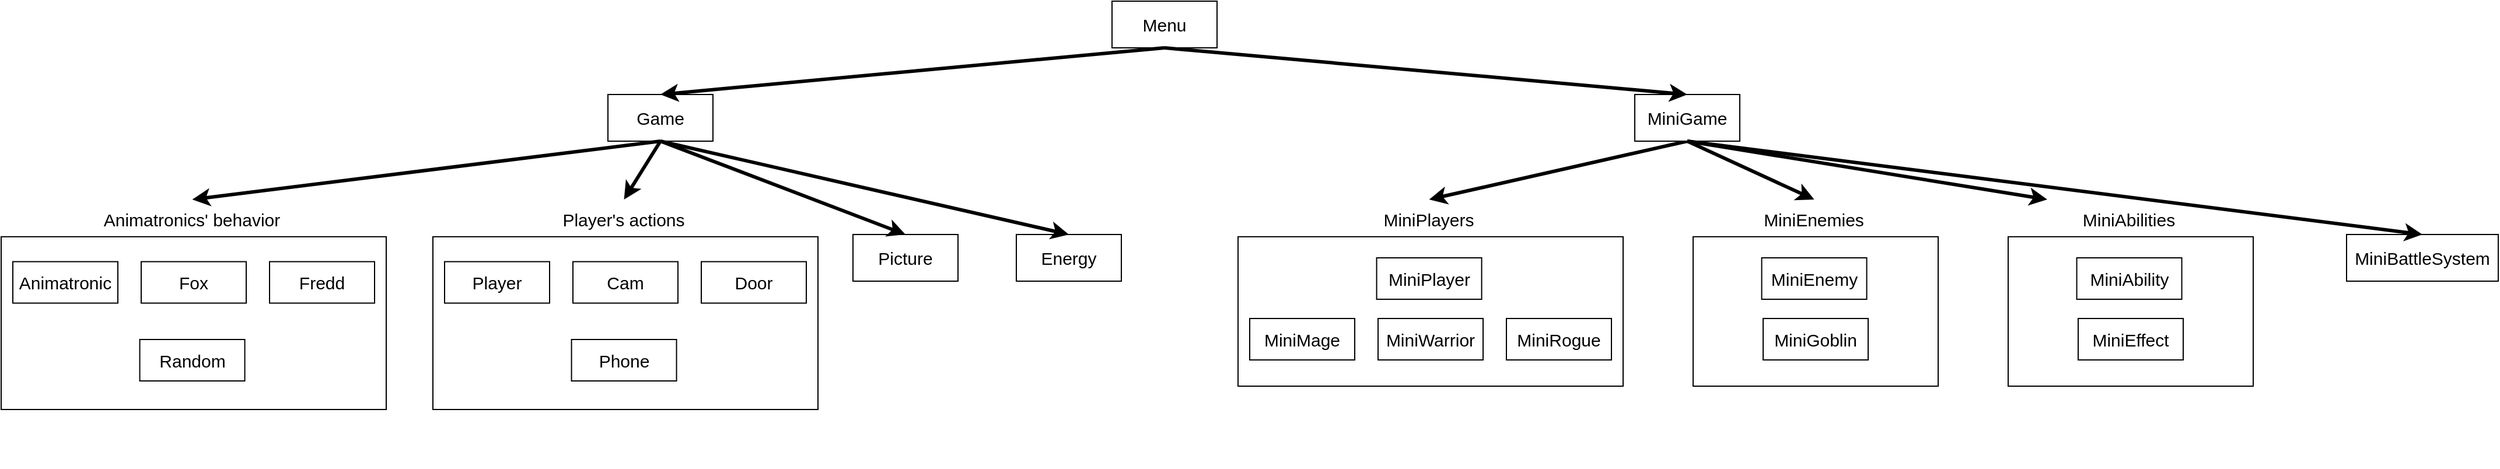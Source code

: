 <mxfile version="26.0.15">
  <diagram name="Страница — 1" id="UI_bWxTD1ghXTzAJOjOJ">
    <mxGraphModel dx="2977" dy="1048" grid="1" gridSize="10" guides="1" tooltips="1" connect="1" arrows="1" fold="1" page="1" pageScale="1" pageWidth="827" pageHeight="1169" math="0" shadow="0">
      <root>
        <mxCell id="0" />
        <mxCell id="1" parent="0" />
        <mxCell id="FwPt4kaaaoxJ7pNveMdv-1" value="&lt;font style=&quot;font-size: 15px;&quot;&gt;Menu&lt;/font&gt;" style="rounded=0;whiteSpace=wrap;html=1;" parent="1" vertex="1">
          <mxGeometry x="332" y="40" width="90" height="40" as="geometry" />
        </mxCell>
        <mxCell id="FwPt4kaaaoxJ7pNveMdv-2" value="&lt;font style=&quot;font-size: 15px;&quot;&gt;Game&lt;/font&gt;" style="rounded=0;whiteSpace=wrap;html=1;" parent="1" vertex="1">
          <mxGeometry x="-100" y="120" width="90" height="40" as="geometry" />
        </mxCell>
        <mxCell id="FwPt4kaaaoxJ7pNveMdv-17" value="" style="endArrow=classic;html=1;rounded=0;exitX=0.5;exitY=1;exitDx=0;exitDy=0;entryX=0.5;entryY=0;entryDx=0;entryDy=0;jumpSize=6;strokeWidth=3;" parent="1" source="FwPt4kaaaoxJ7pNveMdv-1" target="FwPt4kaaaoxJ7pNveMdv-2" edge="1">
          <mxGeometry width="50" height="50" relative="1" as="geometry">
            <mxPoint x="330" y="250" as="sourcePoint" />
            <mxPoint x="380" y="200" as="targetPoint" />
          </mxGeometry>
        </mxCell>
        <mxCell id="FwPt4kaaaoxJ7pNveMdv-42" value="" style="endArrow=classic;html=1;rounded=0;entryX=0.5;entryY=0;entryDx=0;entryDy=0;jumpSize=6;strokeWidth=3;exitX=0.5;exitY=1;exitDx=0;exitDy=0;" parent="1" source="-v-FeaUxsi9AabH1ScJe-1" target="-v-FeaUxsi9AabH1ScJe-25" edge="1">
          <mxGeometry width="50" height="50" relative="1" as="geometry">
            <mxPoint x="800" y="100" as="sourcePoint" />
            <mxPoint x="660" y="-10" as="targetPoint" />
          </mxGeometry>
        </mxCell>
        <mxCell id="-v-FeaUxsi9AabH1ScJe-1" value="&lt;font style=&quot;font-size: 15px;&quot;&gt;MiniGame&lt;/font&gt;" style="rounded=0;whiteSpace=wrap;html=1;" vertex="1" parent="1">
          <mxGeometry x="780" y="120" width="90" height="40" as="geometry" />
        </mxCell>
        <mxCell id="-v-FeaUxsi9AabH1ScJe-2" value="" style="endArrow=classic;html=1;rounded=0;exitX=0.5;exitY=1;exitDx=0;exitDy=0;entryX=0.5;entryY=0;entryDx=0;entryDy=0;jumpSize=6;strokeWidth=3;" edge="1" parent="1" source="FwPt4kaaaoxJ7pNveMdv-1" target="-v-FeaUxsi9AabH1ScJe-1">
          <mxGeometry width="50" height="50" relative="1" as="geometry">
            <mxPoint x="395" y="90" as="sourcePoint" />
            <mxPoint x="235" y="130" as="targetPoint" />
          </mxGeometry>
        </mxCell>
        <mxCell id="-v-FeaUxsi9AabH1ScJe-5" value="" style="group" vertex="1" connectable="0" parent="1">
          <mxGeometry x="-620" y="210" width="330" height="230" as="geometry" />
        </mxCell>
        <mxCell id="-v-FeaUxsi9AabH1ScJe-3" value="" style="rounded=0;whiteSpace=wrap;html=1;fillColor=none;" vertex="1" parent="-v-FeaUxsi9AabH1ScJe-5">
          <mxGeometry y="31.91" width="330" height="148.09" as="geometry" />
        </mxCell>
        <mxCell id="-v-FeaUxsi9AabH1ScJe-4" value="&lt;font style=&quot;font-size: 15px;&quot;&gt;Animatronics&#39; behavior&lt;/font&gt;" style="text;html=1;align=center;verticalAlign=middle;whiteSpace=wrap;rounded=0;" vertex="1" parent="-v-FeaUxsi9AabH1ScJe-5">
          <mxGeometry x="23.222" width="281.111" height="33.014" as="geometry" />
        </mxCell>
        <mxCell id="-v-FeaUxsi9AabH1ScJe-8" value="&lt;font style=&quot;font-size: 15px;&quot;&gt;Animatronic&lt;/font&gt;" style="rounded=0;whiteSpace=wrap;html=1;" vertex="1" parent="-v-FeaUxsi9AabH1ScJe-5">
          <mxGeometry x="10" y="53.282" width="90" height="35.521" as="geometry" />
        </mxCell>
        <mxCell id="-v-FeaUxsi9AabH1ScJe-7" value="&lt;font style=&quot;font-size: 15px;&quot;&gt;Fox&lt;/font&gt;" style="rounded=0;whiteSpace=wrap;html=1;" vertex="1" parent="-v-FeaUxsi9AabH1ScJe-5">
          <mxGeometry x="120" y="53.282" width="90" height="35.521" as="geometry" />
        </mxCell>
        <mxCell id="-v-FeaUxsi9AabH1ScJe-6" value="&lt;font style=&quot;font-size: 15px;&quot;&gt;Fredd&lt;/font&gt;" style="rounded=0;whiteSpace=wrap;html=1;" vertex="1" parent="-v-FeaUxsi9AabH1ScJe-5">
          <mxGeometry x="230" y="53.282" width="90" height="35.521" as="geometry" />
        </mxCell>
        <mxCell id="-v-FeaUxsi9AabH1ScJe-9" value="&lt;font style=&quot;font-size: 15px;&quot;&gt;Random&lt;/font&gt;" style="rounded=0;whiteSpace=wrap;html=1;" vertex="1" parent="-v-FeaUxsi9AabH1ScJe-5">
          <mxGeometry x="118.78" y="119.996" width="90" height="35.521" as="geometry" />
        </mxCell>
        <mxCell id="-v-FeaUxsi9AabH1ScJe-10" value="" style="group" vertex="1" connectable="0" parent="1">
          <mxGeometry x="-250" y="210" width="330" height="230" as="geometry" />
        </mxCell>
        <mxCell id="-v-FeaUxsi9AabH1ScJe-11" value="" style="rounded=0;whiteSpace=wrap;html=1;fillColor=none;" vertex="1" parent="-v-FeaUxsi9AabH1ScJe-10">
          <mxGeometry y="31.91" width="330" height="148.09" as="geometry" />
        </mxCell>
        <mxCell id="-v-FeaUxsi9AabH1ScJe-12" value="&lt;font style=&quot;font-size: 15px;&quot;&gt;Player&#39;s actions&lt;/font&gt;" style="text;html=1;align=center;verticalAlign=middle;whiteSpace=wrap;rounded=0;" vertex="1" parent="-v-FeaUxsi9AabH1ScJe-10">
          <mxGeometry x="23.222" width="281.111" height="33.014" as="geometry" />
        </mxCell>
        <mxCell id="-v-FeaUxsi9AabH1ScJe-13" value="&lt;font style=&quot;font-size: 15px;&quot;&gt;Player&lt;/font&gt;" style="rounded=0;whiteSpace=wrap;html=1;" vertex="1" parent="-v-FeaUxsi9AabH1ScJe-10">
          <mxGeometry x="10" y="53.282" width="90" height="35.521" as="geometry" />
        </mxCell>
        <mxCell id="-v-FeaUxsi9AabH1ScJe-14" value="&lt;font style=&quot;font-size: 15px;&quot;&gt;Cam&lt;/font&gt;" style="rounded=0;whiteSpace=wrap;html=1;" vertex="1" parent="-v-FeaUxsi9AabH1ScJe-10">
          <mxGeometry x="120" y="53.282" width="90" height="35.521" as="geometry" />
        </mxCell>
        <mxCell id="-v-FeaUxsi9AabH1ScJe-15" value="&lt;font style=&quot;font-size: 15px;&quot;&gt;Door&lt;/font&gt;" style="rounded=0;whiteSpace=wrap;html=1;" vertex="1" parent="-v-FeaUxsi9AabH1ScJe-10">
          <mxGeometry x="230" y="53.282" width="90" height="35.521" as="geometry" />
        </mxCell>
        <mxCell id="-v-FeaUxsi9AabH1ScJe-16" value="&lt;font style=&quot;font-size: 15px;&quot;&gt;Phone&lt;/font&gt;" style="rounded=0;whiteSpace=wrap;html=1;" vertex="1" parent="-v-FeaUxsi9AabH1ScJe-10">
          <mxGeometry x="118.78" y="119.996" width="90" height="35.521" as="geometry" />
        </mxCell>
        <mxCell id="-v-FeaUxsi9AabH1ScJe-17" value="&lt;font style=&quot;font-size: 15px;&quot;&gt;Picture&lt;/font&gt;" style="rounded=0;whiteSpace=wrap;html=1;" vertex="1" parent="1">
          <mxGeometry x="110" y="240" width="90" height="40" as="geometry" />
        </mxCell>
        <mxCell id="-v-FeaUxsi9AabH1ScJe-18" value="&lt;font style=&quot;font-size: 15px;&quot;&gt;Energy&lt;/font&gt;" style="rounded=0;whiteSpace=wrap;html=1;" vertex="1" parent="1">
          <mxGeometry x="250" y="240" width="90" height="40" as="geometry" />
        </mxCell>
        <mxCell id="-v-FeaUxsi9AabH1ScJe-19" value="" style="endArrow=classic;html=1;rounded=0;entryX=0.5;entryY=0;entryDx=0;entryDy=0;jumpSize=6;strokeWidth=3;exitX=0.5;exitY=1;exitDx=0;exitDy=0;" edge="1" parent="1" source="FwPt4kaaaoxJ7pNveMdv-2" target="-v-FeaUxsi9AabH1ScJe-4">
          <mxGeometry width="50" height="50" relative="1" as="geometry">
            <mxPoint x="810" y="110" as="sourcePoint" />
            <mxPoint x="670" as="targetPoint" />
          </mxGeometry>
        </mxCell>
        <mxCell id="-v-FeaUxsi9AabH1ScJe-20" value="" style="endArrow=classic;html=1;rounded=0;entryX=0.5;entryY=0;entryDx=0;entryDy=0;jumpSize=6;strokeWidth=3;exitX=0.5;exitY=1;exitDx=0;exitDy=0;" edge="1" parent="1" source="FwPt4kaaaoxJ7pNveMdv-2" target="-v-FeaUxsi9AabH1ScJe-12">
          <mxGeometry width="50" height="50" relative="1" as="geometry">
            <mxPoint x="332" y="220" as="sourcePoint" />
            <mxPoint x="192" y="110" as="targetPoint" />
          </mxGeometry>
        </mxCell>
        <mxCell id="-v-FeaUxsi9AabH1ScJe-21" value="" style="endArrow=classic;html=1;rounded=0;entryX=0.5;entryY=0;entryDx=0;entryDy=0;jumpSize=6;strokeWidth=3;exitX=0.5;exitY=1;exitDx=0;exitDy=0;" edge="1" parent="1" source="FwPt4kaaaoxJ7pNveMdv-2" target="-v-FeaUxsi9AabH1ScJe-17">
          <mxGeometry width="50" height="50" relative="1" as="geometry">
            <mxPoint x="440" y="250" as="sourcePoint" />
            <mxPoint x="300" y="140" as="targetPoint" />
          </mxGeometry>
        </mxCell>
        <mxCell id="-v-FeaUxsi9AabH1ScJe-22" value="" style="endArrow=classic;html=1;rounded=0;entryX=0.5;entryY=0;entryDx=0;entryDy=0;jumpSize=6;strokeWidth=3;exitX=0.5;exitY=1;exitDx=0;exitDy=0;" edge="1" parent="1" source="FwPt4kaaaoxJ7pNveMdv-2" target="-v-FeaUxsi9AabH1ScJe-18">
          <mxGeometry width="50" height="50" relative="1" as="geometry">
            <mxPoint x="280" y="250" as="sourcePoint" />
            <mxPoint x="140" y="140" as="targetPoint" />
          </mxGeometry>
        </mxCell>
        <mxCell id="-v-FeaUxsi9AabH1ScJe-23" value="" style="group" vertex="1" connectable="0" parent="1">
          <mxGeometry x="440" y="210" width="330" height="230" as="geometry" />
        </mxCell>
        <mxCell id="-v-FeaUxsi9AabH1ScJe-24" value="" style="rounded=0;whiteSpace=wrap;html=1;fillColor=none;" vertex="1" parent="-v-FeaUxsi9AabH1ScJe-23">
          <mxGeometry y="31.91" width="330" height="128.09" as="geometry" />
        </mxCell>
        <mxCell id="-v-FeaUxsi9AabH1ScJe-25" value="&lt;font style=&quot;font-size: 15px;&quot;&gt;MiniPlayers&lt;/font&gt;" style="text;html=1;align=center;verticalAlign=middle;whiteSpace=wrap;rounded=0;" vertex="1" parent="-v-FeaUxsi9AabH1ScJe-23">
          <mxGeometry x="23.222" width="281.111" height="33.014" as="geometry" />
        </mxCell>
        <mxCell id="-v-FeaUxsi9AabH1ScJe-26" value="&lt;font style=&quot;font-size: 15px;&quot;&gt;MiniPlayer&lt;/font&gt;" style="rounded=0;whiteSpace=wrap;html=1;" vertex="1" parent="-v-FeaUxsi9AabH1ScJe-23">
          <mxGeometry x="118.78" y="50.002" width="90" height="35.521" as="geometry" />
        </mxCell>
        <mxCell id="-v-FeaUxsi9AabH1ScJe-27" value="&lt;font style=&quot;font-size: 15px;&quot;&gt;MiniWarrior&lt;/font&gt;" style="rounded=0;whiteSpace=wrap;html=1;" vertex="1" parent="-v-FeaUxsi9AabH1ScJe-23">
          <mxGeometry x="120" y="101.992" width="90" height="35.521" as="geometry" />
        </mxCell>
        <mxCell id="-v-FeaUxsi9AabH1ScJe-28" value="&lt;font style=&quot;font-size: 15px;&quot;&gt;MiniRogue&lt;/font&gt;" style="rounded=0;whiteSpace=wrap;html=1;" vertex="1" parent="-v-FeaUxsi9AabH1ScJe-23">
          <mxGeometry x="230" y="101.992" width="90" height="35.521" as="geometry" />
        </mxCell>
        <mxCell id="-v-FeaUxsi9AabH1ScJe-29" value="&lt;font style=&quot;font-size: 15px;&quot;&gt;MiniMage&lt;/font&gt;" style="rounded=0;whiteSpace=wrap;html=1;" vertex="1" parent="-v-FeaUxsi9AabH1ScJe-23">
          <mxGeometry x="10.0" y="101.996" width="90" height="35.521" as="geometry" />
        </mxCell>
        <mxCell id="-v-FeaUxsi9AabH1ScJe-37" value="" style="group" vertex="1" connectable="0" parent="1">
          <mxGeometry x="770" y="210" width="330" height="230" as="geometry" />
        </mxCell>
        <mxCell id="-v-FeaUxsi9AabH1ScJe-38" value="" style="rounded=0;whiteSpace=wrap;html=1;fillColor=none;" vertex="1" parent="-v-FeaUxsi9AabH1ScJe-37">
          <mxGeometry x="60" y="31.91" width="210" height="128.09" as="geometry" />
        </mxCell>
        <mxCell id="-v-FeaUxsi9AabH1ScJe-39" value="&lt;font style=&quot;font-size: 15px;&quot;&gt;MiniEnemies&lt;/font&gt;" style="text;html=1;align=center;verticalAlign=middle;whiteSpace=wrap;rounded=0;" vertex="1" parent="-v-FeaUxsi9AabH1ScJe-37">
          <mxGeometry x="23.222" width="281.111" height="33.014" as="geometry" />
        </mxCell>
        <mxCell id="-v-FeaUxsi9AabH1ScJe-40" value="&lt;font style=&quot;font-size: 15px;&quot;&gt;MiniEnemy&lt;/font&gt;" style="rounded=0;whiteSpace=wrap;html=1;" vertex="1" parent="-v-FeaUxsi9AabH1ScJe-37">
          <mxGeometry x="118.78" y="50.002" width="90" height="35.521" as="geometry" />
        </mxCell>
        <mxCell id="-v-FeaUxsi9AabH1ScJe-41" value="&lt;font style=&quot;font-size: 15px;&quot;&gt;MiniGoblin&lt;/font&gt;" style="rounded=0;whiteSpace=wrap;html=1;" vertex="1" parent="-v-FeaUxsi9AabH1ScJe-37">
          <mxGeometry x="120" y="101.992" width="90" height="35.521" as="geometry" />
        </mxCell>
        <mxCell id="-v-FeaUxsi9AabH1ScJe-44" value="&lt;font style=&quot;font-size: 15px;&quot;&gt;MiniBattleSystem&lt;/font&gt;" style="rounded=0;whiteSpace=wrap;html=1;" vertex="1" parent="1">
          <mxGeometry x="1390" y="240" width="130" height="40" as="geometry" />
        </mxCell>
        <mxCell id="-v-FeaUxsi9AabH1ScJe-45" value="" style="group" vertex="1" connectable="0" parent="1">
          <mxGeometry x="1040" y="210" width="330" height="230" as="geometry" />
        </mxCell>
        <mxCell id="-v-FeaUxsi9AabH1ScJe-46" value="" style="rounded=0;whiteSpace=wrap;html=1;fillColor=none;" vertex="1" parent="-v-FeaUxsi9AabH1ScJe-45">
          <mxGeometry x="60" y="31.91" width="210" height="128.09" as="geometry" />
        </mxCell>
        <mxCell id="-v-FeaUxsi9AabH1ScJe-47" value="&lt;font style=&quot;font-size: 15px;&quot;&gt;MiniAbilities&lt;/font&gt;" style="text;html=1;align=center;verticalAlign=middle;whiteSpace=wrap;rounded=0;" vertex="1" parent="-v-FeaUxsi9AabH1ScJe-45">
          <mxGeometry x="23.222" width="281.111" height="33.014" as="geometry" />
        </mxCell>
        <mxCell id="-v-FeaUxsi9AabH1ScJe-48" value="&lt;font style=&quot;font-size: 15px;&quot;&gt;MiniAbility&lt;/font&gt;" style="rounded=0;whiteSpace=wrap;html=1;" vertex="1" parent="-v-FeaUxsi9AabH1ScJe-45">
          <mxGeometry x="118.78" y="50.002" width="90" height="35.521" as="geometry" />
        </mxCell>
        <mxCell id="-v-FeaUxsi9AabH1ScJe-49" value="&lt;font style=&quot;font-size: 15px;&quot;&gt;MiniEffect&lt;/font&gt;" style="rounded=0;whiteSpace=wrap;html=1;" vertex="1" parent="-v-FeaUxsi9AabH1ScJe-45">
          <mxGeometry x="120" y="101.992" width="90" height="35.521" as="geometry" />
        </mxCell>
        <mxCell id="-v-FeaUxsi9AabH1ScJe-50" value="" style="endArrow=classic;html=1;rounded=0;entryX=0.5;entryY=0;entryDx=0;entryDy=0;jumpSize=6;strokeWidth=3;exitX=0.5;exitY=1;exitDx=0;exitDy=0;" edge="1" parent="1" source="-v-FeaUxsi9AabH1ScJe-1" target="-v-FeaUxsi9AabH1ScJe-39">
          <mxGeometry width="50" height="50" relative="1" as="geometry">
            <mxPoint x="830" y="160" as="sourcePoint" />
            <mxPoint x="670" as="targetPoint" />
          </mxGeometry>
        </mxCell>
        <mxCell id="-v-FeaUxsi9AabH1ScJe-51" value="" style="endArrow=classic;html=1;rounded=0;entryX=0.25;entryY=0;entryDx=0;entryDy=0;jumpSize=6;strokeWidth=3;exitX=0.5;exitY=1;exitDx=0;exitDy=0;" edge="1" parent="1" source="-v-FeaUxsi9AabH1ScJe-1" target="-v-FeaUxsi9AabH1ScJe-47">
          <mxGeometry width="50" height="50" relative="1" as="geometry">
            <mxPoint x="820" y="120" as="sourcePoint" />
            <mxPoint x="680" y="10" as="targetPoint" />
          </mxGeometry>
        </mxCell>
        <mxCell id="-v-FeaUxsi9AabH1ScJe-52" value="" style="endArrow=classic;html=1;rounded=0;entryX=0.5;entryY=0;entryDx=0;entryDy=0;jumpSize=6;strokeWidth=3;exitX=0.5;exitY=1;exitDx=0;exitDy=0;" edge="1" parent="1" source="-v-FeaUxsi9AabH1ScJe-1" target="-v-FeaUxsi9AabH1ScJe-44">
          <mxGeometry width="50" height="50" relative="1" as="geometry">
            <mxPoint x="830" y="130" as="sourcePoint" />
            <mxPoint x="690" y="20" as="targetPoint" />
          </mxGeometry>
        </mxCell>
      </root>
    </mxGraphModel>
  </diagram>
</mxfile>
